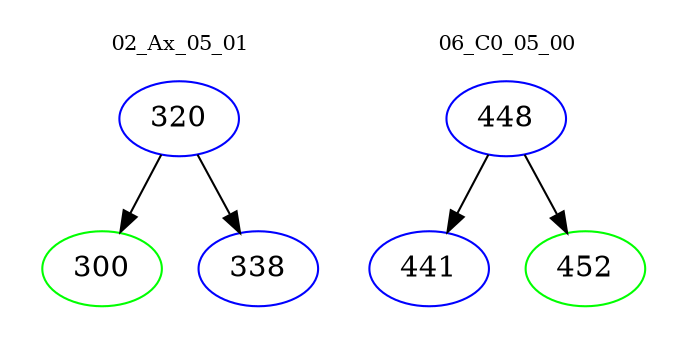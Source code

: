 digraph{
subgraph cluster_0 {
color = white
label = "02_Ax_05_01";
fontsize=10;
T0_320 [label="320", color="blue"]
T0_320 -> T0_300 [color="black"]
T0_300 [label="300", color="green"]
T0_320 -> T0_338 [color="black"]
T0_338 [label="338", color="blue"]
}
subgraph cluster_1 {
color = white
label = "06_C0_05_00";
fontsize=10;
T1_448 [label="448", color="blue"]
T1_448 -> T1_441 [color="black"]
T1_441 [label="441", color="blue"]
T1_448 -> T1_452 [color="black"]
T1_452 [label="452", color="green"]
}
}
